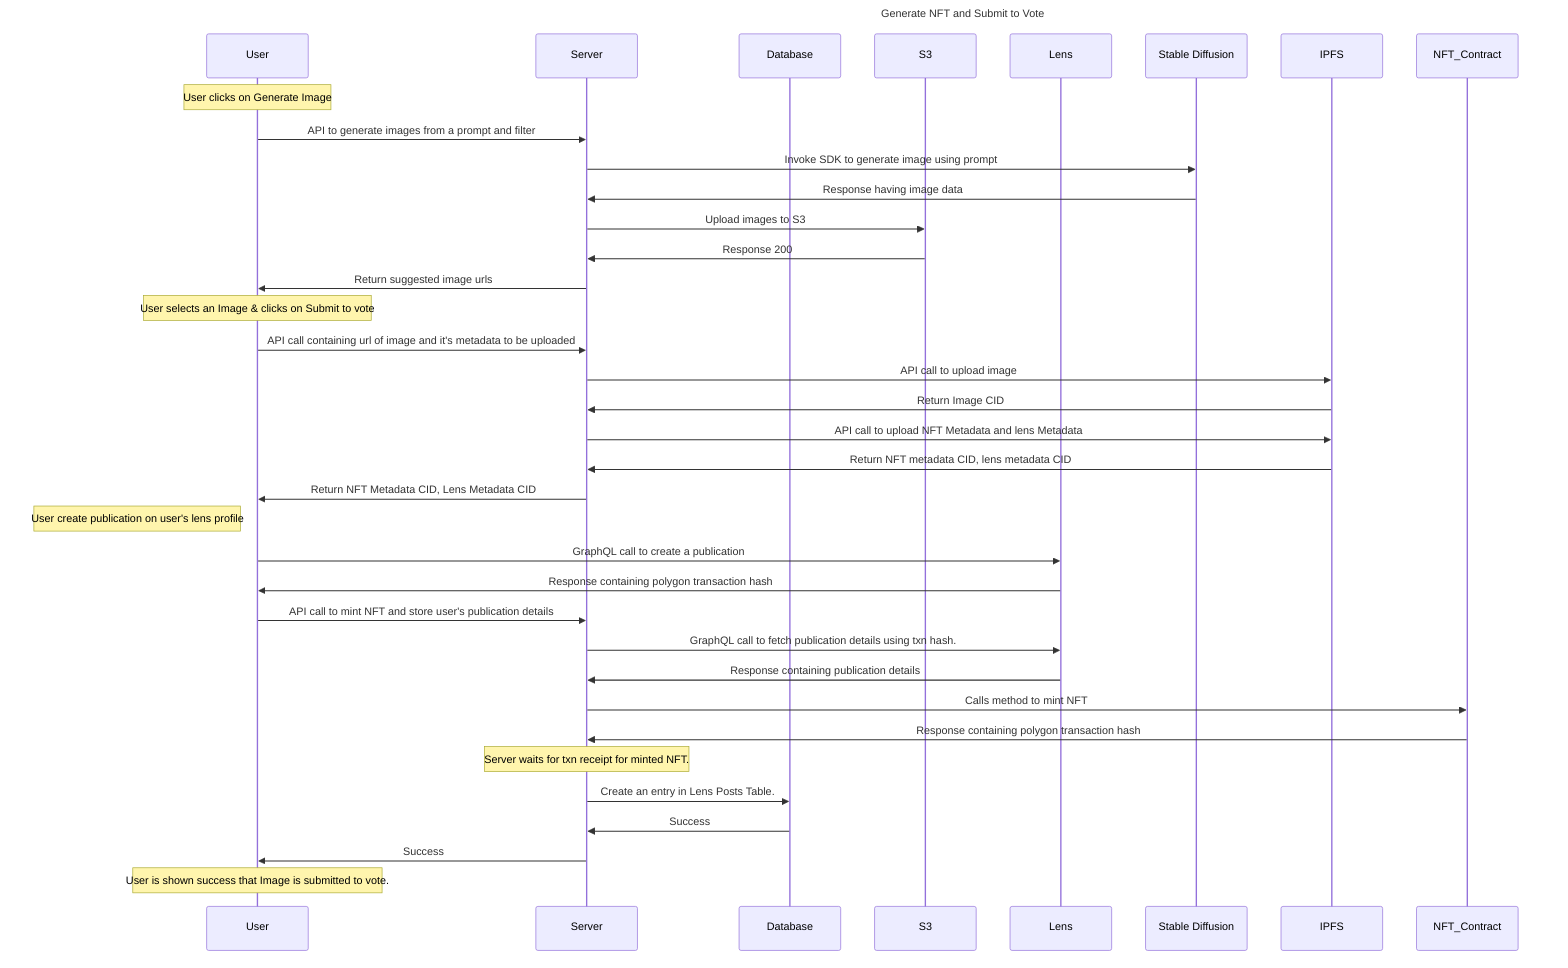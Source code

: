 %% Documentation: https://github.com/mermaid-js/mermaid
%% Editor: https://mermaid.live/edit

sequenceDiagram
title Generate NFT and Submit to Vote
participant User
participant Server
participant DB as Database
participant S3
participant Lens
participant SD as Stable Diffusion
participant Ipfs as IPFS
participant NFT as NFT_Contract

Note over User: User clicks on Generate Image

User->>Server: API to generate images from a prompt and filter
Server->> SD: Invoke SDK to generate image using prompt
SD->>Server: Response having image data
Server->>S3: Upload images to S3
S3->>Server: Response 200
Server->>User: Return suggested image urls

%% break
%%   note over Server: If no query result, then log error
%%   note over Server: If already published
%% end

Note over User: User selects an Image & clicks on Submit to vote

User->>Server: API call containing url of image and it's metadata to be uploaded
Server->>Ipfs: API call to upload image
Ipfs->>Server: Return Image CID

Server->>Ipfs: API call to upload NFT Metadata and lens Metadata
Ipfs->>Server: Return NFT metadata CID, lens metadata CID

Server->>User: Return NFT Metadata CID, Lens Metadata CID


%% break
%%   note over Server: If error, log error
%% end

Note left of User: User create publication on user's lens profile

User->>Lens: GraphQL call to create a publication
Lens->>User: Response containing polygon transaction hash


User->>Server: API call to mint NFT and store user's publication details

Server->>Lens: GraphQL call to fetch publication details using txn hash.
Lens->>Server: Response containing publication details
Server->>NFT: Calls method to mint NFT
NFT->>Server: Response containing polygon transaction hash
Note over Server: Server waits for txn receipt for minted NFT.
Server->>DB: Create an entry in Lens Posts Table.
DB->>Server: Success
Server->>User: Success

Note over User: User is shown success that Image is submitted to vote.